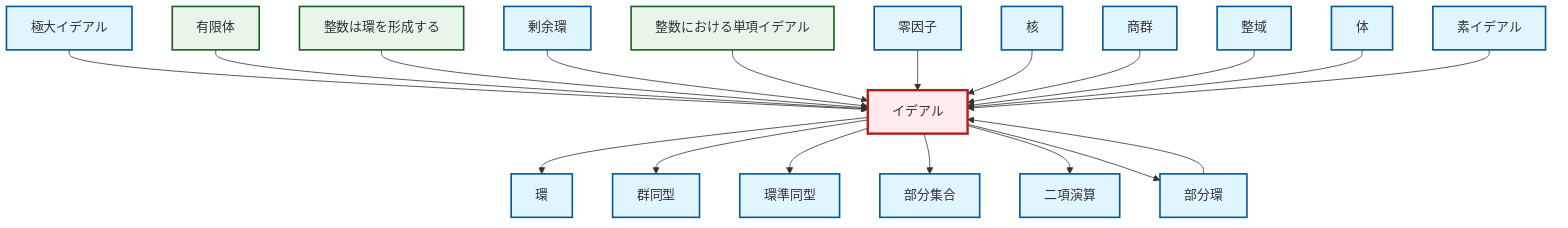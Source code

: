 graph TD
    classDef definition fill:#e1f5fe,stroke:#01579b,stroke-width:2px
    classDef theorem fill:#f3e5f5,stroke:#4a148c,stroke-width:2px
    classDef axiom fill:#fff3e0,stroke:#e65100,stroke-width:2px
    classDef example fill:#e8f5e9,stroke:#1b5e20,stroke-width:2px
    classDef current fill:#ffebee,stroke:#b71c1c,stroke-width:3px
    def-ring["環"]:::definition
    def-kernel["核"]:::definition
    ex-principal-ideal["整数における単項イデアル"]:::example
    def-subring["部分環"]:::definition
    def-quotient-ring["剰余環"]:::definition
    def-zero-divisor["零因子"]:::definition
    def-binary-operation["二項演算"]:::definition
    def-integral-domain["整域"]:::definition
    ex-integers-ring["整数は環を形成する"]:::example
    def-prime-ideal["素イデアル"]:::definition
    def-field["体"]:::definition
    def-ring-homomorphism["環準同型"]:::definition
    def-quotient-group["商群"]:::definition
    def-isomorphism["群同型"]:::definition
    def-subset["部分集合"]:::definition
    def-ideal["イデアル"]:::definition
    ex-finite-field["有限体"]:::example
    def-maximal-ideal["極大イデアル"]:::definition
    def-ideal --> def-ring
    def-maximal-ideal --> def-ideal
    ex-finite-field --> def-ideal
    def-ideal --> def-isomorphism
    def-ideal --> def-ring-homomorphism
    ex-integers-ring --> def-ideal
    def-quotient-ring --> def-ideal
    ex-principal-ideal --> def-ideal
    def-ideal --> def-subset
    def-zero-divisor --> def-ideal
    def-kernel --> def-ideal
    def-ideal --> def-binary-operation
    def-subring --> def-ideal
    def-quotient-group --> def-ideal
    def-integral-domain --> def-ideal
    def-ideal --> def-subring
    def-field --> def-ideal
    def-prime-ideal --> def-ideal
    class def-ideal current